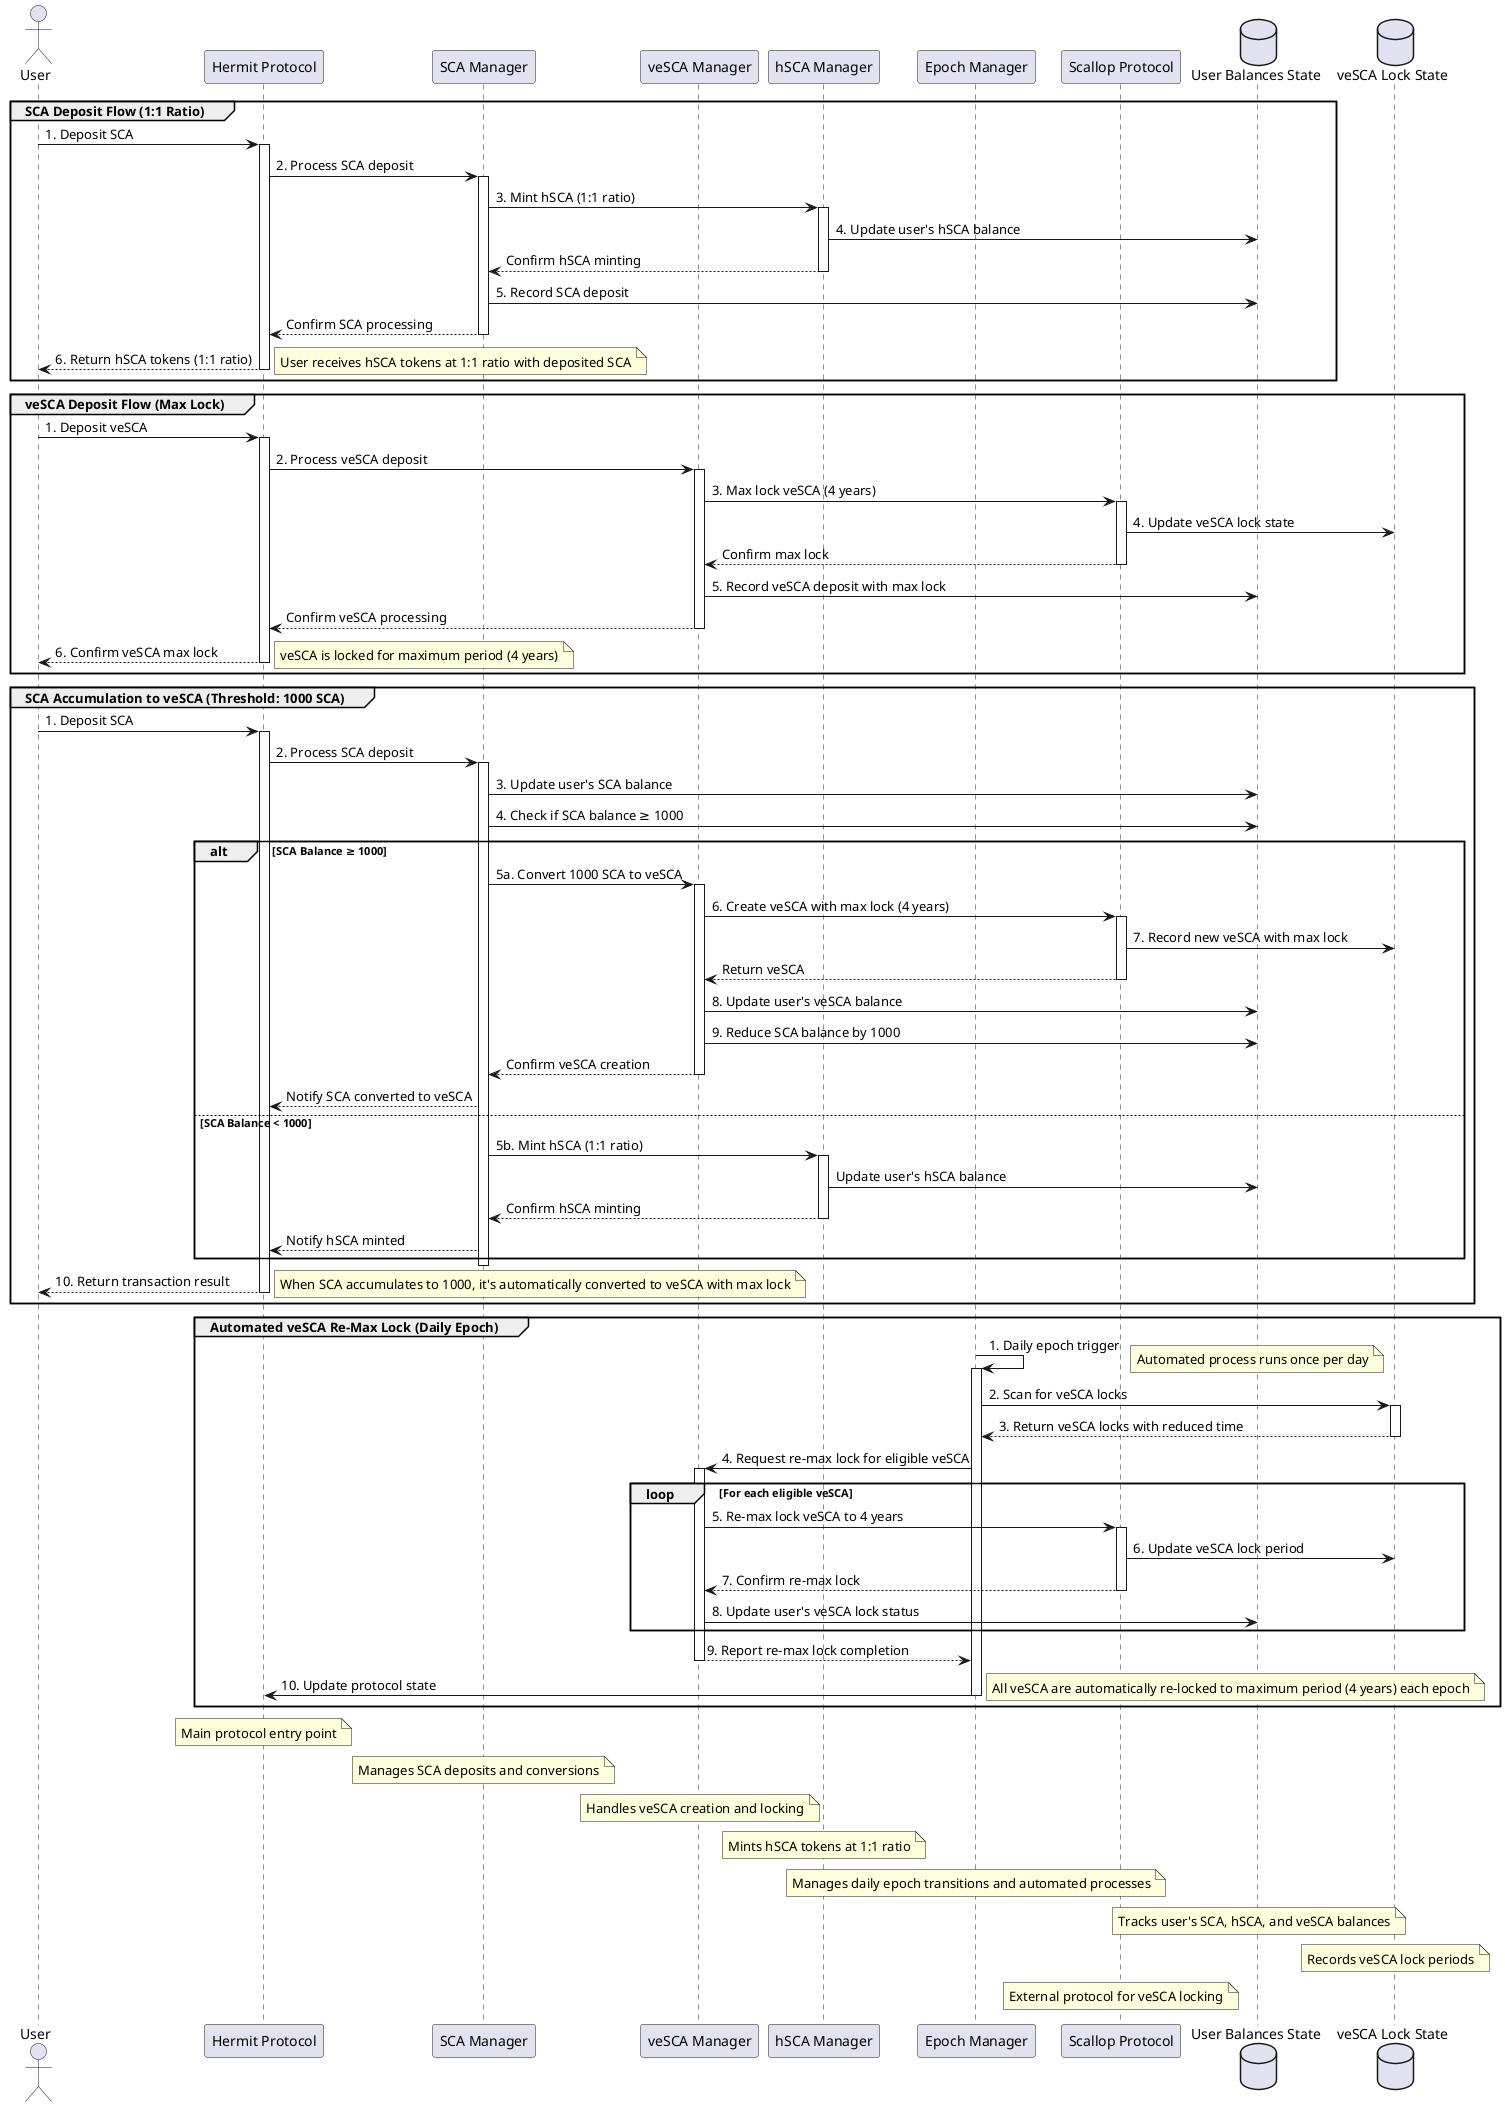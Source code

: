 @startuml Hermit SCA and veSCA Deposit Flow Sequence

' Define participants
actor User
participant "Hermit Protocol" as Hermit
participant "SCA Manager" as SCAManager
participant "veSCA Manager" as vESCAManager
participant "hSCA Manager" as hSCAManager
participant "Epoch Manager" as EpochManager
participant "Scallop Protocol" as Scallop
database "User Balances State" as UserBalances
database "veSCA Lock State" as vESCALockState

' Style
skinparam sequence {
    ParticipantBackgroundColor LightBlue
    ActorBackgroundColor LightGreen
    DatabaseBackgroundColor LightPink
    LifeLineColor Gray
    BorderColor Black
}

' SCA Deposit Flow
group SCA Deposit Flow (1:1 Ratio)
    User -> Hermit: 1. Deposit SCA
    activate Hermit
    
    Hermit -> SCAManager: 2. Process SCA deposit
    activate SCAManager
    
    SCAManager -> hSCAManager: 3. Mint hSCA (1:1 ratio)
    activate hSCAManager
    
    hSCAManager -> UserBalances: 4. Update user's hSCA balance
    hSCAManager --> SCAManager: Confirm hSCA minting
    deactivate hSCAManager
    
    SCAManager -> UserBalances: 5. Record SCA deposit
    SCAManager --> Hermit: Confirm SCA processing
    deactivate SCAManager
    
    Hermit --> User: 6. Return hSCA tokens (1:1 ratio)
    deactivate Hermit
    
    note right: User receives hSCA tokens at 1:1 ratio with deposited SCA
end

' veSCA Deposit Flow
group veSCA Deposit Flow (Max Lock)
    User -> Hermit: 1. Deposit veSCA
    activate Hermit
    
    Hermit -> vESCAManager: 2. Process veSCA deposit
    activate vESCAManager
    
    vESCAManager -> Scallop: 3. Max lock veSCA (4 years)
    activate Scallop
    
    Scallop -> vESCALockState: 4. Update veSCA lock state
    Scallop --> vESCAManager: Confirm max lock
    deactivate Scallop
    
    vESCAManager -> UserBalances: 5. Record veSCA deposit with max lock
    vESCAManager --> Hermit: Confirm veSCA processing
    deactivate vESCAManager
    
    Hermit --> User: 6. Confirm veSCA max lock
    deactivate Hermit
    
    note right: veSCA is locked for maximum period (4 years)
end

' SCA Accumulation Flow
group SCA Accumulation to veSCA (Threshold: 1000 SCA)
    User -> Hermit: 1. Deposit SCA
    activate Hermit
    
    Hermit -> SCAManager: 2. Process SCA deposit
    activate SCAManager
    
    SCAManager -> UserBalances: 3. Update user's SCA balance
    
    SCAManager -> UserBalances: 4. Check if SCA balance ≥ 1000
    
    alt SCA Balance ≥ 1000
        SCAManager -> vESCAManager: 5a. Convert 1000 SCA to veSCA
        activate vESCAManager
        
        vESCAManager -> Scallop: 6. Create veSCA with max lock (4 years)
        activate Scallop
        
        Scallop -> vESCALockState: 7. Record new veSCA with max lock
        Scallop --> vESCAManager: Return veSCA
        deactivate Scallop
        
        vESCAManager -> UserBalances: 8. Update user's veSCA balance
        vESCAManager -> UserBalances: 9. Reduce SCA balance by 1000
        
        vESCAManager --> SCAManager: Confirm veSCA creation
        deactivate vESCAManager
        
        SCAManager --> Hermit: Notify SCA converted to veSCA
    else SCA Balance < 1000
        SCAManager -> hSCAManager: 5b. Mint hSCA (1:1 ratio)
        activate hSCAManager
        
        hSCAManager -> UserBalances: Update user's hSCA balance
        hSCAManager --> SCAManager: Confirm hSCA minting
        deactivate hSCAManager
        
        SCAManager --> Hermit: Notify hSCA minted
    end
    
    deactivate SCAManager
    Hermit --> User: 10. Return transaction result
    deactivate Hermit
    
    note right: When SCA accumulates to 1000, it's automatically converted to veSCA with max lock
end

' Automated veSCA Re-Max Lock Flow
group Automated veSCA Re-Max Lock (Daily Epoch)
    EpochManager -> EpochManager: 1. Daily epoch trigger
    activate EpochManager
    note right: Automated process runs once per day
    
    EpochManager -> vESCALockState: 2. Scan for veSCA locks
    activate vESCALockState
    
    vESCALockState --> EpochManager: 3. Return veSCA locks with reduced time
    deactivate vESCALockState
    
    EpochManager -> vESCAManager: 4. Request re-max lock for eligible veSCA
    activate vESCAManager
    
    loop For each eligible veSCA
        vESCAManager -> Scallop: 5. Re-max lock veSCA to 4 years
        activate Scallop
        
        Scallop -> vESCALockState: 6. Update veSCA lock period
        Scallop --> vESCAManager: 7. Confirm re-max lock
        deactivate Scallop
        
        vESCAManager -> UserBalances: 8. Update user's veSCA lock status
    end
    
    vESCAManager --> EpochManager: 9. Report re-max lock completion
    deactivate vESCAManager
    
    EpochManager -> Hermit: 10. Update protocol state
    deactivate EpochManager
    
    note right: All veSCA are automatically re-locked to maximum period (4 years) each epoch
end

' Add notes
note over Hermit: Main protocol entry point
note over SCAManager: Manages SCA deposits and conversions
note over vESCAManager: Handles veSCA creation and locking
note over hSCAManager: Mints hSCA tokens at 1:1 ratio
note over EpochManager: Manages daily epoch transitions and automated processes
note over UserBalances: Tracks user's SCA, hSCA, and veSCA balances
note over vESCALockState: Records veSCA lock periods
note over Scallop: External protocol for veSCA locking

@enduml 